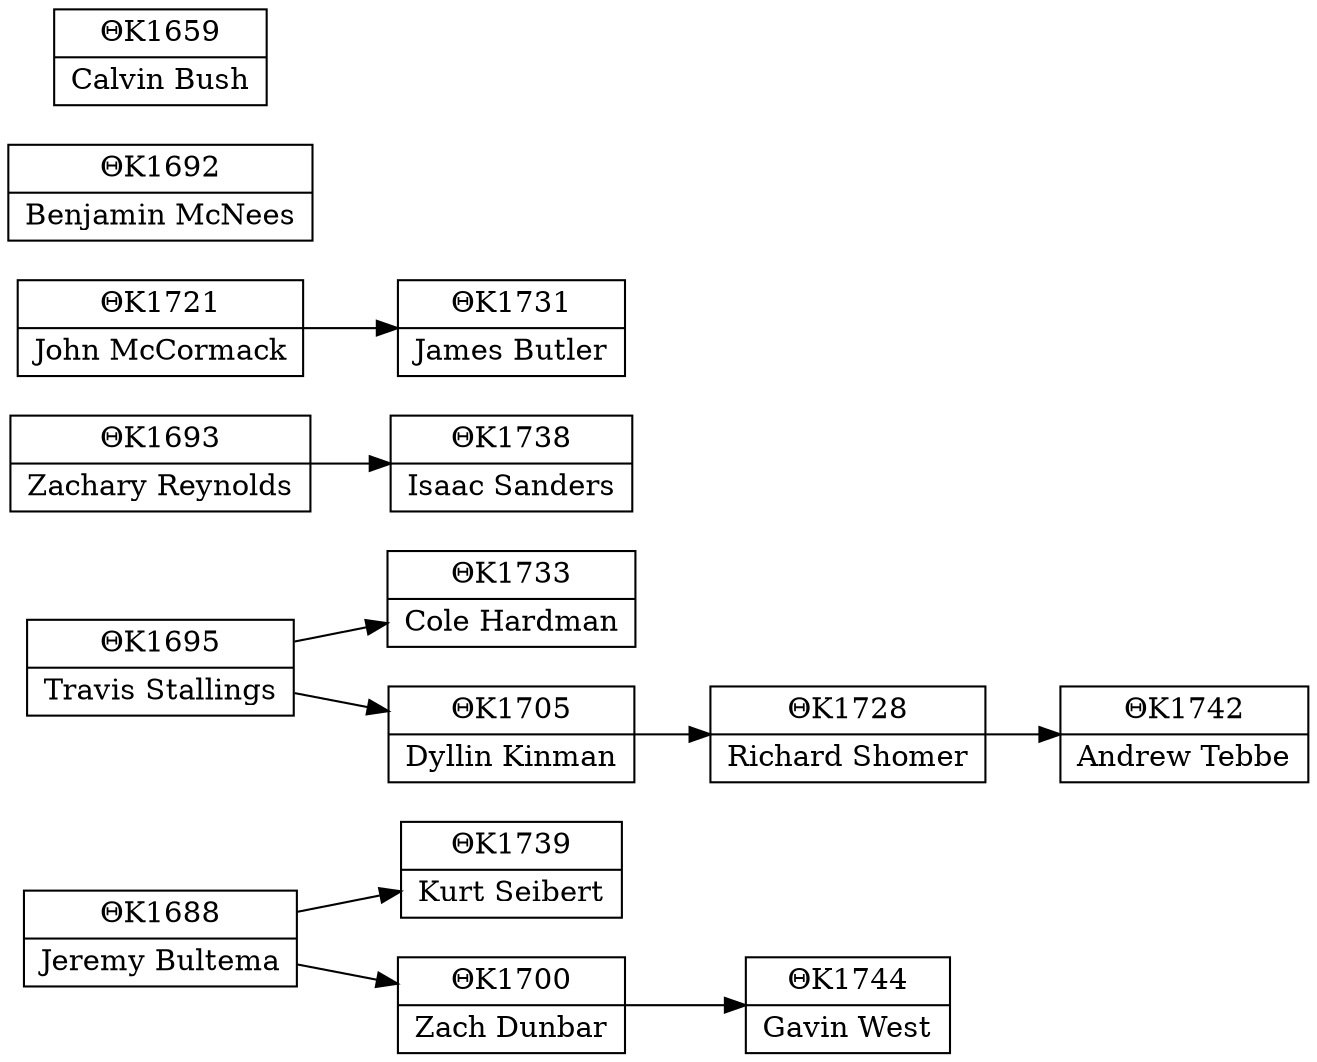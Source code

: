 digraph "Theta Kappa Zeta Family Tree" {
  rankdir=LR
  node [shape=record]
  tk1744 [label="<tk_num> ΘK1744|<name> Gavin West"]
  tk1742 [label="<tk_num> ΘK1742|<name> Andrew Tebbe"]
  tk1739 [label="<tk_num> ΘK1739|<name> Kurt Seibert"]
  tk1738 [label="<tk_num> ΘK1738|<name> Isaac Sanders"]
  tk1733 [label="<tk_num> ΘK1733|<name> Cole Hardman"]
  tk1731 [label="<tk_num> ΘK1731|<name> James Butler"]
  tk1728 [label="<tk_num> ΘK1728|<name> Richard Shomer"]
  tk1728 -> tk1742

  tk1721 [label="<tk_num> ΘK1721|<name> John McCormack"]
  tk1721 -> tk1731

  tk1705 [label="<tk_num> ΘK1705|<name> Dyllin Kinman"]
  tk1705 -> tk1728

  tk1700 [label="<tk_num> ΘK1700|<name> Zach Dunbar"]
  tk1700 -> tk1744

  tk1695 [label="<tk_num> ΘK1695|<name> Travis Stallings"]
  tk1695 -> tk1705
  tk1695 -> tk1733

  tk1693 [label="<tk_num> ΘK1693|<name> Zachary Reynolds"]
  tk1693 -> tk1738

  tk1692 [label="<tk_num> ΘK1692|<name> Benjamin McNees"]

  tk1688 [label="<tk_num> ΘK1688|<name> Jeremy Bultema"]
  tk1688 -> tk1700
  tk1688 -> tk1739

  tk1659 [label="<tk_num> ΘK1659|<name> Calvin Bush"]
}
